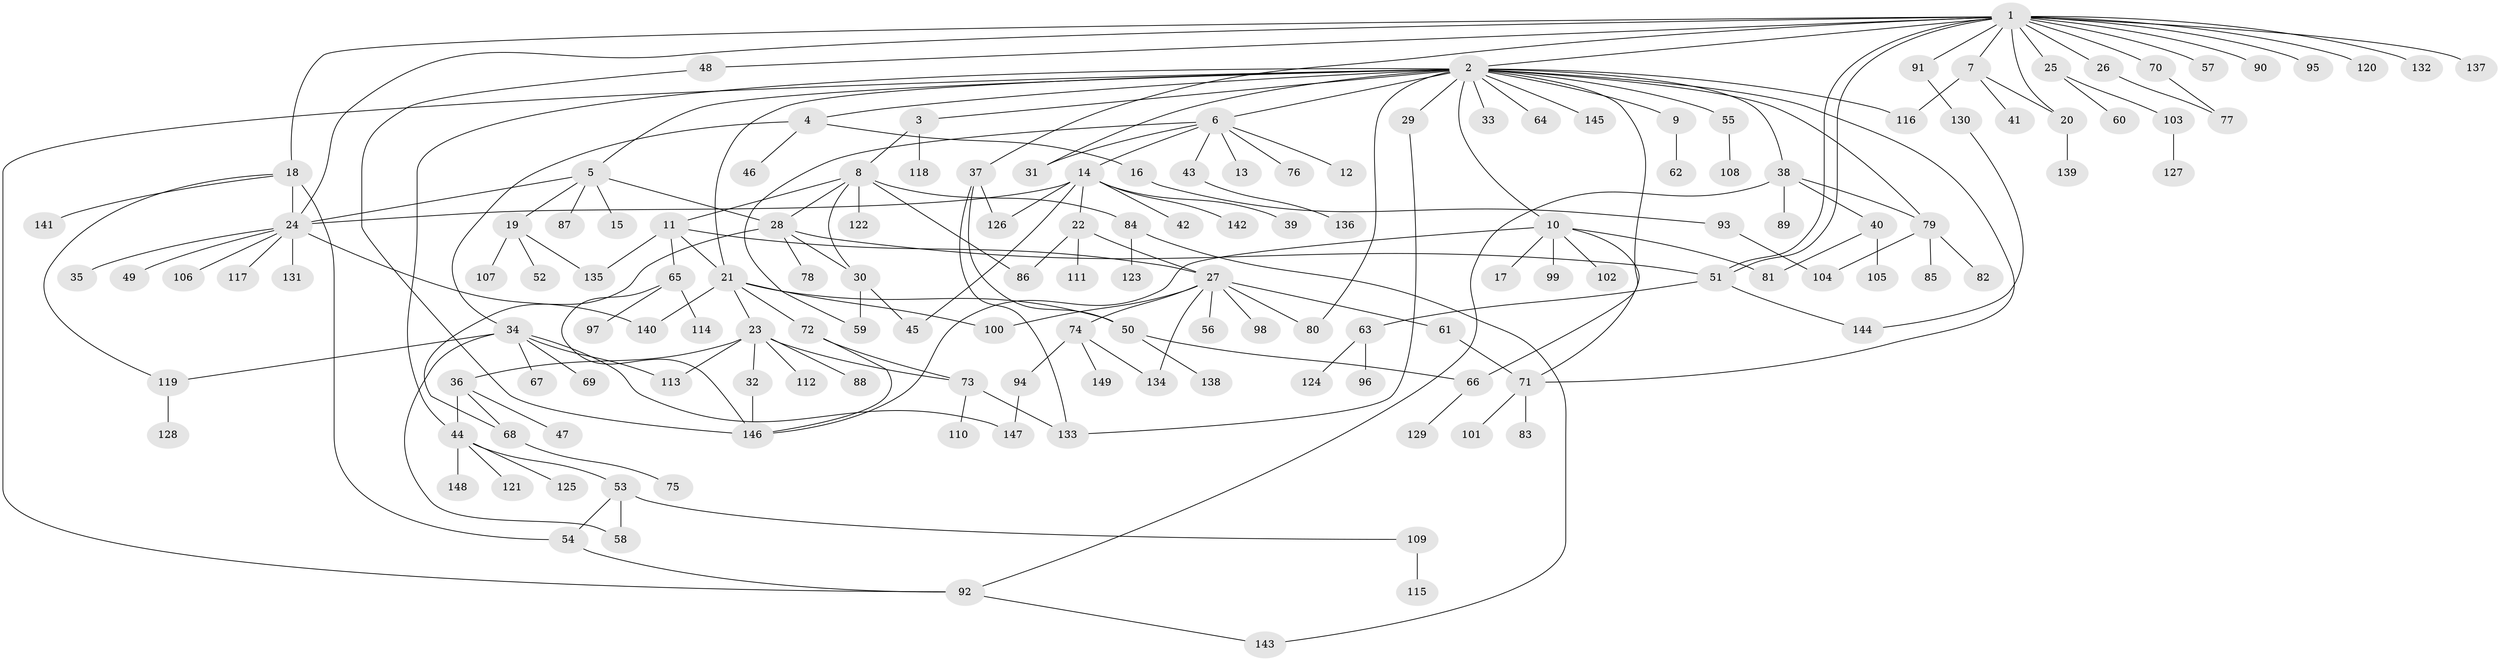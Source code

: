 // coarse degree distribution, {18: 0.008547008547008548, 22: 0.008547008547008548, 3: 0.08547008547008547, 4: 0.03418803418803419, 5: 0.09401709401709402, 7: 0.042735042735042736, 2: 0.21367521367521367, 1: 0.4700854700854701, 8: 0.008547008547008548, 9: 0.02564102564102564, 6: 0.008547008547008548}
// Generated by graph-tools (version 1.1) at 2025/51/02/27/25 19:51:57]
// undirected, 149 vertices, 195 edges
graph export_dot {
graph [start="1"]
  node [color=gray90,style=filled];
  1;
  2;
  3;
  4;
  5;
  6;
  7;
  8;
  9;
  10;
  11;
  12;
  13;
  14;
  15;
  16;
  17;
  18;
  19;
  20;
  21;
  22;
  23;
  24;
  25;
  26;
  27;
  28;
  29;
  30;
  31;
  32;
  33;
  34;
  35;
  36;
  37;
  38;
  39;
  40;
  41;
  42;
  43;
  44;
  45;
  46;
  47;
  48;
  49;
  50;
  51;
  52;
  53;
  54;
  55;
  56;
  57;
  58;
  59;
  60;
  61;
  62;
  63;
  64;
  65;
  66;
  67;
  68;
  69;
  70;
  71;
  72;
  73;
  74;
  75;
  76;
  77;
  78;
  79;
  80;
  81;
  82;
  83;
  84;
  85;
  86;
  87;
  88;
  89;
  90;
  91;
  92;
  93;
  94;
  95;
  96;
  97;
  98;
  99;
  100;
  101;
  102;
  103;
  104;
  105;
  106;
  107;
  108;
  109;
  110;
  111;
  112;
  113;
  114;
  115;
  116;
  117;
  118;
  119;
  120;
  121;
  122;
  123;
  124;
  125;
  126;
  127;
  128;
  129;
  130;
  131;
  132;
  133;
  134;
  135;
  136;
  137;
  138;
  139;
  140;
  141;
  142;
  143;
  144;
  145;
  146;
  147;
  148;
  149;
  1 -- 2;
  1 -- 7;
  1 -- 18;
  1 -- 20;
  1 -- 24;
  1 -- 25;
  1 -- 26;
  1 -- 37;
  1 -- 48;
  1 -- 51;
  1 -- 51;
  1 -- 57;
  1 -- 70;
  1 -- 90;
  1 -- 91;
  1 -- 95;
  1 -- 120;
  1 -- 132;
  1 -- 137;
  2 -- 3;
  2 -- 4;
  2 -- 5;
  2 -- 6;
  2 -- 9;
  2 -- 10;
  2 -- 21;
  2 -- 29;
  2 -- 31;
  2 -- 33;
  2 -- 38;
  2 -- 44;
  2 -- 55;
  2 -- 64;
  2 -- 66;
  2 -- 71;
  2 -- 79;
  2 -- 80;
  2 -- 92;
  2 -- 116;
  2 -- 145;
  3 -- 8;
  3 -- 118;
  4 -- 16;
  4 -- 34;
  4 -- 46;
  5 -- 15;
  5 -- 19;
  5 -- 24;
  5 -- 28;
  5 -- 87;
  6 -- 12;
  6 -- 13;
  6 -- 14;
  6 -- 31;
  6 -- 43;
  6 -- 59;
  6 -- 76;
  7 -- 20;
  7 -- 41;
  7 -- 116;
  8 -- 11;
  8 -- 28;
  8 -- 30;
  8 -- 84;
  8 -- 86;
  8 -- 122;
  9 -- 62;
  10 -- 17;
  10 -- 71;
  10 -- 81;
  10 -- 99;
  10 -- 102;
  10 -- 146;
  11 -- 21;
  11 -- 27;
  11 -- 65;
  11 -- 135;
  14 -- 22;
  14 -- 24;
  14 -- 39;
  14 -- 42;
  14 -- 45;
  14 -- 126;
  14 -- 142;
  16 -- 93;
  18 -- 24;
  18 -- 54;
  18 -- 119;
  18 -- 141;
  19 -- 52;
  19 -- 107;
  19 -- 135;
  20 -- 139;
  21 -- 23;
  21 -- 50;
  21 -- 72;
  21 -- 100;
  21 -- 140;
  22 -- 27;
  22 -- 86;
  22 -- 111;
  23 -- 32;
  23 -- 36;
  23 -- 73;
  23 -- 88;
  23 -- 112;
  23 -- 113;
  24 -- 35;
  24 -- 49;
  24 -- 106;
  24 -- 117;
  24 -- 131;
  24 -- 140;
  25 -- 60;
  25 -- 103;
  26 -- 77;
  27 -- 56;
  27 -- 61;
  27 -- 74;
  27 -- 80;
  27 -- 98;
  27 -- 100;
  27 -- 134;
  28 -- 30;
  28 -- 51;
  28 -- 68;
  28 -- 78;
  29 -- 133;
  30 -- 45;
  30 -- 59;
  32 -- 146;
  34 -- 58;
  34 -- 67;
  34 -- 69;
  34 -- 113;
  34 -- 119;
  34 -- 147;
  36 -- 44;
  36 -- 47;
  36 -- 68;
  37 -- 50;
  37 -- 126;
  37 -- 133;
  38 -- 40;
  38 -- 79;
  38 -- 89;
  38 -- 92;
  40 -- 81;
  40 -- 105;
  43 -- 136;
  44 -- 53;
  44 -- 121;
  44 -- 125;
  44 -- 148;
  48 -- 146;
  50 -- 66;
  50 -- 138;
  51 -- 63;
  51 -- 144;
  53 -- 54;
  53 -- 58;
  53 -- 109;
  54 -- 92;
  55 -- 108;
  61 -- 71;
  63 -- 96;
  63 -- 124;
  65 -- 97;
  65 -- 114;
  65 -- 146;
  66 -- 129;
  68 -- 75;
  70 -- 77;
  71 -- 83;
  71 -- 101;
  72 -- 73;
  72 -- 146;
  73 -- 110;
  73 -- 133;
  74 -- 94;
  74 -- 134;
  74 -- 149;
  79 -- 82;
  79 -- 85;
  79 -- 104;
  84 -- 123;
  84 -- 143;
  91 -- 130;
  92 -- 143;
  93 -- 104;
  94 -- 147;
  103 -- 127;
  109 -- 115;
  119 -- 128;
  130 -- 144;
}
